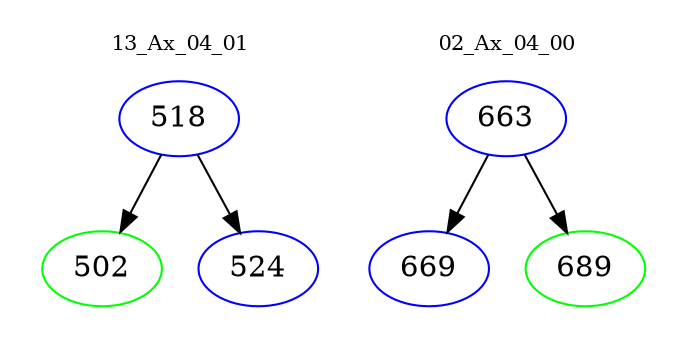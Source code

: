 digraph{
subgraph cluster_0 {
color = white
label = "13_Ax_04_01";
fontsize=10;
T0_518 [label="518", color="blue"]
T0_518 -> T0_502 [color="black"]
T0_502 [label="502", color="green"]
T0_518 -> T0_524 [color="black"]
T0_524 [label="524", color="blue"]
}
subgraph cluster_1 {
color = white
label = "02_Ax_04_00";
fontsize=10;
T1_663 [label="663", color="blue"]
T1_663 -> T1_669 [color="black"]
T1_669 [label="669", color="blue"]
T1_663 -> T1_689 [color="black"]
T1_689 [label="689", color="green"]
}
}
